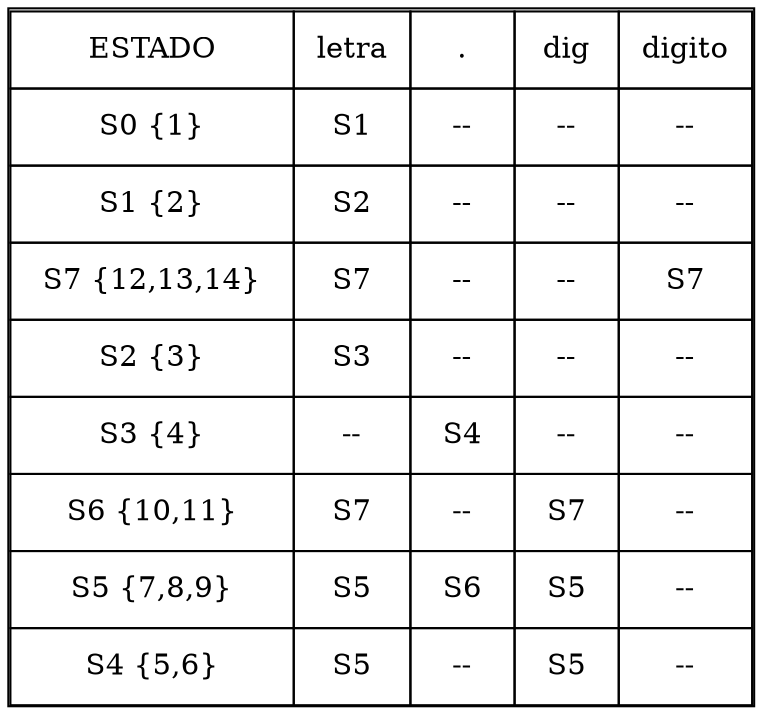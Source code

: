 digraph grafica{
rankdir=LR;
forcelabels= true;
node [shape = plain];
nodo58 [label = <<table border = '1' cellboder = '1' cellspacing='0' cellpadding='10'>
<tr>
<td>ESTADO</td>
<td>letra</td>
<td>.</td>
<td>dig</td>
<td>digito</td>
</tr>
<tr>
<td> S0 {1} </td>
<td> S1 </td>
<td> -- </td>
<td> -- </td>
<td> -- </td>
</tr>
<tr>
<td> S1 {2} </td>
<td> S2 </td>
<td> -- </td>
<td> -- </td>
<td> -- </td>
</tr>
<tr>
<td> S7 {12,13,14} </td>
<td> S7 </td>
<td> -- </td>
<td> -- </td>
<td> S7 </td>
</tr>
<tr>
<td> S2 {3} </td>
<td> S3 </td>
<td> -- </td>
<td> -- </td>
<td> -- </td>
</tr>
<tr>
<td> S3 {4} </td>
<td> -- </td>
<td> S4 </td>
<td> -- </td>
<td> -- </td>
</tr>
<tr>
<td> S6 {10,11} </td>
<td> S7 </td>
<td> -- </td>
<td> S7 </td>
<td> -- </td>
</tr>
<tr>
<td> S5 {7,8,9} </td>
<td> S5 </td>
<td> S6 </td>
<td> S5 </td>
<td> -- </td>
</tr>
<tr>
<td> S4 {5,6} </td>
<td> S5 </td>
<td> -- </td>
<td> S5 </td>
<td> -- </td>
</tr>
</table>>];

}
